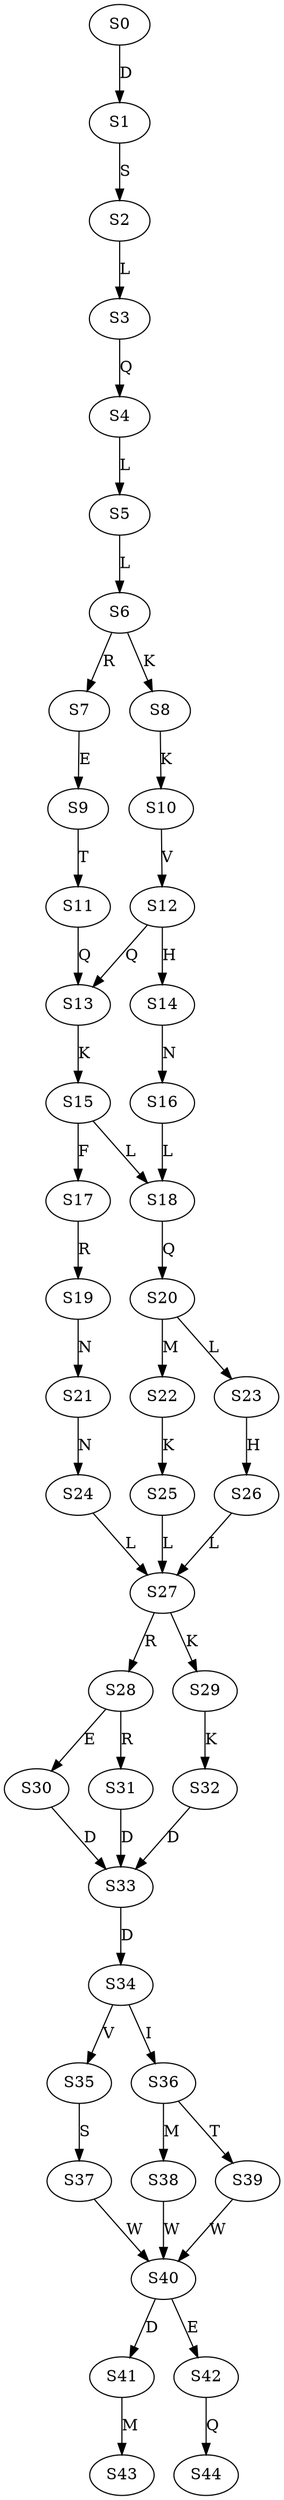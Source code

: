 strict digraph  {
	S0 -> S1 [ label = D ];
	S1 -> S2 [ label = S ];
	S2 -> S3 [ label = L ];
	S3 -> S4 [ label = Q ];
	S4 -> S5 [ label = L ];
	S5 -> S6 [ label = L ];
	S6 -> S7 [ label = R ];
	S6 -> S8 [ label = K ];
	S7 -> S9 [ label = E ];
	S8 -> S10 [ label = K ];
	S9 -> S11 [ label = T ];
	S10 -> S12 [ label = V ];
	S11 -> S13 [ label = Q ];
	S12 -> S14 [ label = H ];
	S12 -> S13 [ label = Q ];
	S13 -> S15 [ label = K ];
	S14 -> S16 [ label = N ];
	S15 -> S17 [ label = F ];
	S15 -> S18 [ label = L ];
	S16 -> S18 [ label = L ];
	S17 -> S19 [ label = R ];
	S18 -> S20 [ label = Q ];
	S19 -> S21 [ label = N ];
	S20 -> S22 [ label = M ];
	S20 -> S23 [ label = L ];
	S21 -> S24 [ label = N ];
	S22 -> S25 [ label = K ];
	S23 -> S26 [ label = H ];
	S24 -> S27 [ label = L ];
	S25 -> S27 [ label = L ];
	S26 -> S27 [ label = L ];
	S27 -> S28 [ label = R ];
	S27 -> S29 [ label = K ];
	S28 -> S30 [ label = E ];
	S28 -> S31 [ label = R ];
	S29 -> S32 [ label = K ];
	S30 -> S33 [ label = D ];
	S31 -> S33 [ label = D ];
	S32 -> S33 [ label = D ];
	S33 -> S34 [ label = D ];
	S34 -> S35 [ label = V ];
	S34 -> S36 [ label = I ];
	S35 -> S37 [ label = S ];
	S36 -> S38 [ label = M ];
	S36 -> S39 [ label = T ];
	S37 -> S40 [ label = W ];
	S38 -> S40 [ label = W ];
	S39 -> S40 [ label = W ];
	S40 -> S41 [ label = D ];
	S40 -> S42 [ label = E ];
	S41 -> S43 [ label = M ];
	S42 -> S44 [ label = Q ];
}
